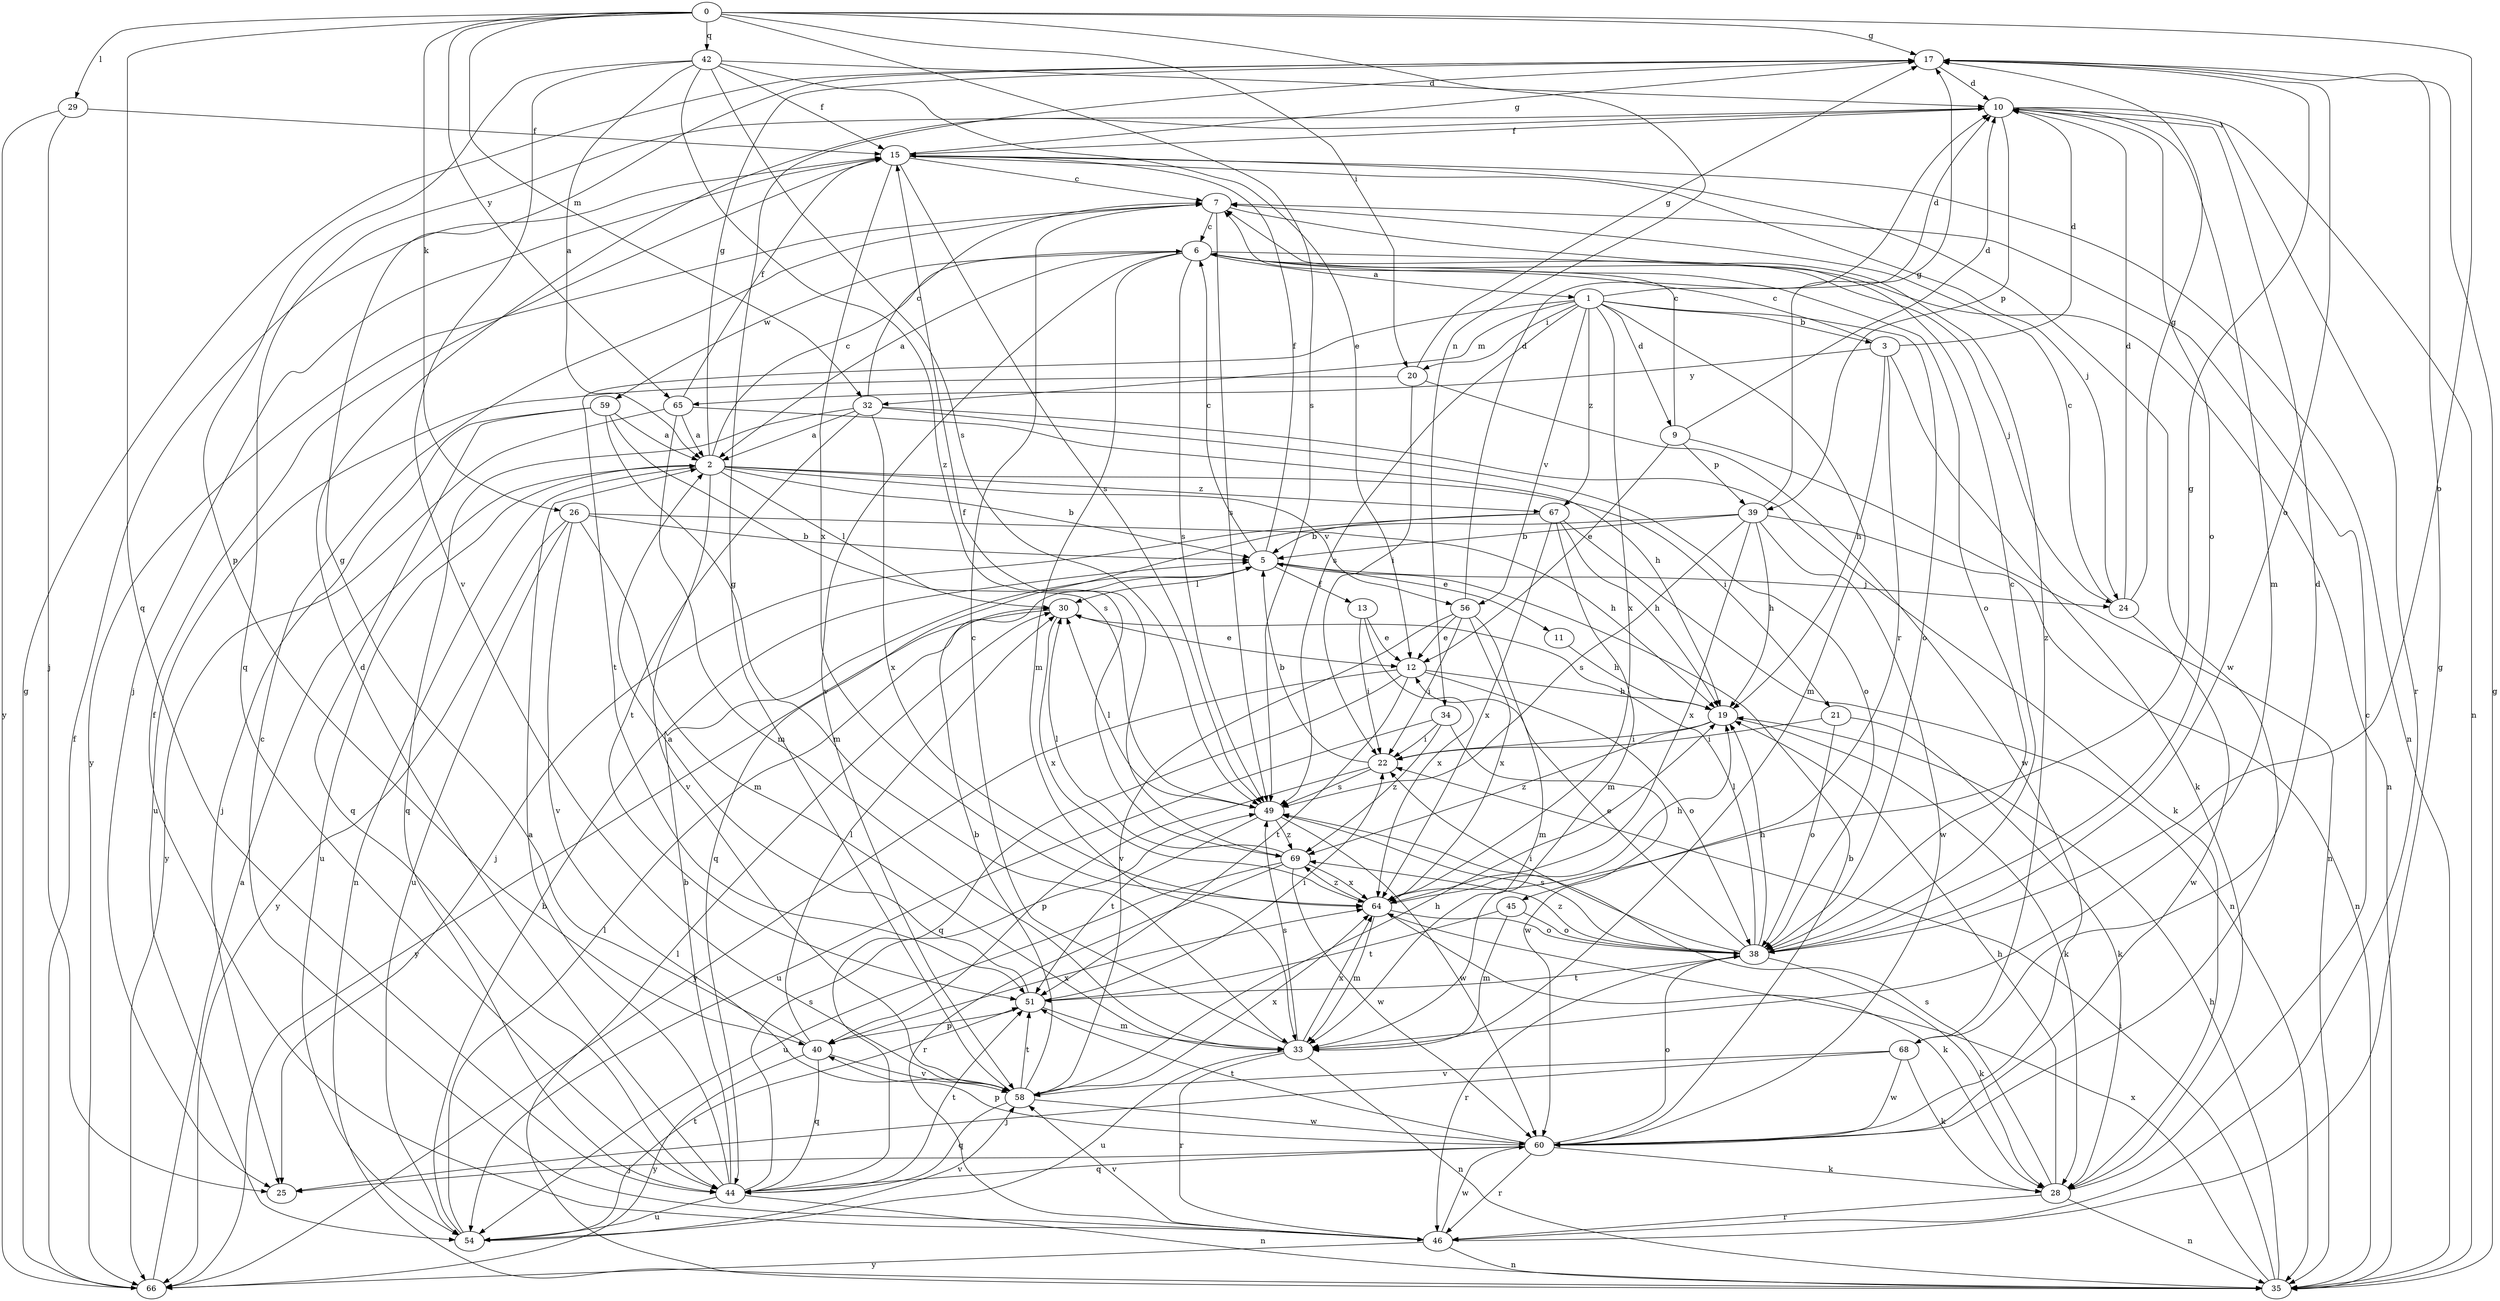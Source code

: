 strict digraph  {
0;
1;
2;
3;
5;
6;
7;
9;
10;
11;
12;
13;
15;
17;
19;
20;
21;
22;
24;
25;
26;
28;
29;
30;
32;
33;
34;
35;
38;
39;
40;
42;
44;
45;
46;
49;
51;
54;
56;
58;
59;
60;
64;
65;
66;
67;
68;
69;
0 -> 17  [label=g];
0 -> 20  [label=i];
0 -> 26  [label=k];
0 -> 29  [label=l];
0 -> 32  [label=m];
0 -> 34  [label=n];
0 -> 38  [label=o];
0 -> 42  [label=q];
0 -> 44  [label=q];
0 -> 49  [label=s];
0 -> 65  [label=y];
1 -> 3  [label=b];
1 -> 9  [label=d];
1 -> 10  [label=d];
1 -> 20  [label=i];
1 -> 32  [label=m];
1 -> 33  [label=m];
1 -> 38  [label=o];
1 -> 49  [label=s];
1 -> 51  [label=t];
1 -> 56  [label=v];
1 -> 64  [label=x];
1 -> 67  [label=z];
2 -> 5  [label=b];
2 -> 6  [label=c];
2 -> 17  [label=g];
2 -> 21  [label=i];
2 -> 30  [label=l];
2 -> 35  [label=n];
2 -> 54  [label=u];
2 -> 56  [label=v];
2 -> 58  [label=v];
2 -> 67  [label=z];
3 -> 6  [label=c];
3 -> 10  [label=d];
3 -> 19  [label=h];
3 -> 28  [label=k];
3 -> 45  [label=r];
3 -> 65  [label=y];
5 -> 6  [label=c];
5 -> 11  [label=e];
5 -> 13  [label=f];
5 -> 15  [label=f];
5 -> 24  [label=j];
5 -> 30  [label=l];
6 -> 1  [label=a];
6 -> 2  [label=a];
6 -> 24  [label=j];
6 -> 33  [label=m];
6 -> 35  [label=n];
6 -> 38  [label=o];
6 -> 49  [label=s];
6 -> 58  [label=v];
6 -> 59  [label=w];
7 -> 6  [label=c];
7 -> 49  [label=s];
7 -> 66  [label=y];
7 -> 68  [label=z];
9 -> 7  [label=c];
9 -> 10  [label=d];
9 -> 12  [label=e];
9 -> 35  [label=n];
9 -> 39  [label=p];
10 -> 15  [label=f];
10 -> 33  [label=m];
10 -> 35  [label=n];
10 -> 38  [label=o];
10 -> 39  [label=p];
10 -> 44  [label=q];
10 -> 46  [label=r];
11 -> 19  [label=h];
12 -> 19  [label=h];
12 -> 38  [label=o];
12 -> 44  [label=q];
12 -> 51  [label=t];
12 -> 66  [label=y];
13 -> 12  [label=e];
13 -> 22  [label=i];
13 -> 64  [label=x];
15 -> 7  [label=c];
15 -> 17  [label=g];
15 -> 24  [label=j];
15 -> 25  [label=j];
15 -> 35  [label=n];
15 -> 49  [label=s];
15 -> 60  [label=w];
15 -> 64  [label=x];
17 -> 10  [label=d];
17 -> 38  [label=o];
19 -> 22  [label=i];
19 -> 28  [label=k];
19 -> 69  [label=z];
20 -> 17  [label=g];
20 -> 22  [label=i];
20 -> 54  [label=u];
20 -> 60  [label=w];
21 -> 22  [label=i];
21 -> 28  [label=k];
21 -> 38  [label=o];
22 -> 5  [label=b];
22 -> 40  [label=p];
22 -> 49  [label=s];
24 -> 7  [label=c];
24 -> 10  [label=d];
24 -> 17  [label=g];
24 -> 60  [label=w];
26 -> 5  [label=b];
26 -> 19  [label=h];
26 -> 33  [label=m];
26 -> 54  [label=u];
26 -> 58  [label=v];
26 -> 66  [label=y];
28 -> 7  [label=c];
28 -> 19  [label=h];
28 -> 35  [label=n];
28 -> 46  [label=r];
28 -> 49  [label=s];
29 -> 15  [label=f];
29 -> 25  [label=j];
29 -> 66  [label=y];
30 -> 12  [label=e];
30 -> 64  [label=x];
30 -> 66  [label=y];
32 -> 2  [label=a];
32 -> 7  [label=c];
32 -> 28  [label=k];
32 -> 38  [label=o];
32 -> 44  [label=q];
32 -> 51  [label=t];
32 -> 64  [label=x];
33 -> 7  [label=c];
33 -> 35  [label=n];
33 -> 46  [label=r];
33 -> 49  [label=s];
33 -> 54  [label=u];
33 -> 64  [label=x];
34 -> 22  [label=i];
34 -> 54  [label=u];
34 -> 60  [label=w];
34 -> 69  [label=z];
35 -> 17  [label=g];
35 -> 19  [label=h];
35 -> 22  [label=i];
35 -> 30  [label=l];
35 -> 64  [label=x];
38 -> 7  [label=c];
38 -> 12  [label=e];
38 -> 19  [label=h];
38 -> 22  [label=i];
38 -> 28  [label=k];
38 -> 30  [label=l];
38 -> 46  [label=r];
38 -> 49  [label=s];
38 -> 51  [label=t];
38 -> 69  [label=z];
39 -> 5  [label=b];
39 -> 17  [label=g];
39 -> 19  [label=h];
39 -> 35  [label=n];
39 -> 44  [label=q];
39 -> 49  [label=s];
39 -> 60  [label=w];
39 -> 64  [label=x];
40 -> 17  [label=g];
40 -> 30  [label=l];
40 -> 44  [label=q];
40 -> 58  [label=v];
40 -> 64  [label=x];
40 -> 66  [label=y];
42 -> 2  [label=a];
42 -> 10  [label=d];
42 -> 12  [label=e];
42 -> 15  [label=f];
42 -> 40  [label=p];
42 -> 49  [label=s];
42 -> 58  [label=v];
42 -> 69  [label=z];
44 -> 2  [label=a];
44 -> 5  [label=b];
44 -> 10  [label=d];
44 -> 35  [label=n];
44 -> 49  [label=s];
44 -> 51  [label=t];
44 -> 54  [label=u];
45 -> 33  [label=m];
45 -> 38  [label=o];
45 -> 51  [label=t];
46 -> 7  [label=c];
46 -> 15  [label=f];
46 -> 17  [label=g];
46 -> 35  [label=n];
46 -> 58  [label=v];
46 -> 60  [label=w];
46 -> 66  [label=y];
49 -> 30  [label=l];
49 -> 51  [label=t];
49 -> 60  [label=w];
49 -> 69  [label=z];
51 -> 2  [label=a];
51 -> 22  [label=i];
51 -> 33  [label=m];
51 -> 40  [label=p];
54 -> 5  [label=b];
54 -> 30  [label=l];
54 -> 51  [label=t];
54 -> 58  [label=v];
56 -> 10  [label=d];
56 -> 12  [label=e];
56 -> 22  [label=i];
56 -> 33  [label=m];
56 -> 58  [label=v];
56 -> 64  [label=x];
58 -> 5  [label=b];
58 -> 17  [label=g];
58 -> 19  [label=h];
58 -> 44  [label=q];
58 -> 51  [label=t];
58 -> 60  [label=w];
58 -> 64  [label=x];
59 -> 2  [label=a];
59 -> 25  [label=j];
59 -> 33  [label=m];
59 -> 44  [label=q];
59 -> 49  [label=s];
60 -> 5  [label=b];
60 -> 25  [label=j];
60 -> 28  [label=k];
60 -> 38  [label=o];
60 -> 40  [label=p];
60 -> 44  [label=q];
60 -> 46  [label=r];
60 -> 51  [label=t];
64 -> 17  [label=g];
64 -> 19  [label=h];
64 -> 28  [label=k];
64 -> 33  [label=m];
64 -> 38  [label=o];
64 -> 69  [label=z];
65 -> 2  [label=a];
65 -> 15  [label=f];
65 -> 19  [label=h];
65 -> 33  [label=m];
65 -> 66  [label=y];
66 -> 2  [label=a];
66 -> 15  [label=f];
66 -> 17  [label=g];
67 -> 5  [label=b];
67 -> 19  [label=h];
67 -> 25  [label=j];
67 -> 33  [label=m];
67 -> 35  [label=n];
67 -> 64  [label=x];
68 -> 10  [label=d];
68 -> 25  [label=j];
68 -> 28  [label=k];
68 -> 58  [label=v];
68 -> 60  [label=w];
69 -> 15  [label=f];
69 -> 30  [label=l];
69 -> 46  [label=r];
69 -> 54  [label=u];
69 -> 60  [label=w];
69 -> 64  [label=x];
}
